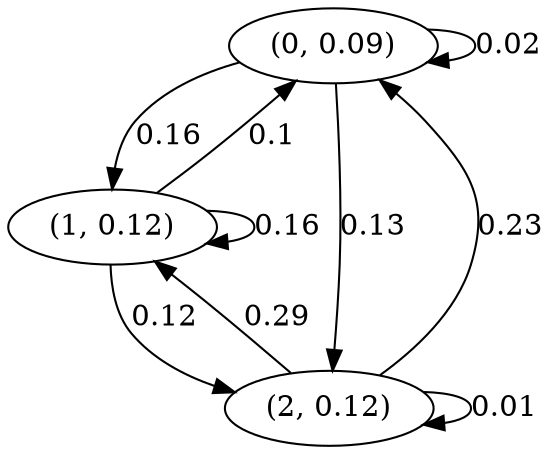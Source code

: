 digraph {
    0 [ label = "(0, 0.09)" ]
    1 [ label = "(1, 0.12)" ]
    2 [ label = "(2, 0.12)" ]
    0 -> 0 [ label = "0.02" ]
    1 -> 1 [ label = "0.16" ]
    2 -> 2 [ label = "0.01" ]
    1 -> 0 [ label = "0.1" ]
    2 -> 0 [ label = "0.23" ]
    0 -> 1 [ label = "0.16" ]
    2 -> 1 [ label = "0.29" ]
    0 -> 2 [ label = "0.13" ]
    1 -> 2 [ label = "0.12" ]
}

